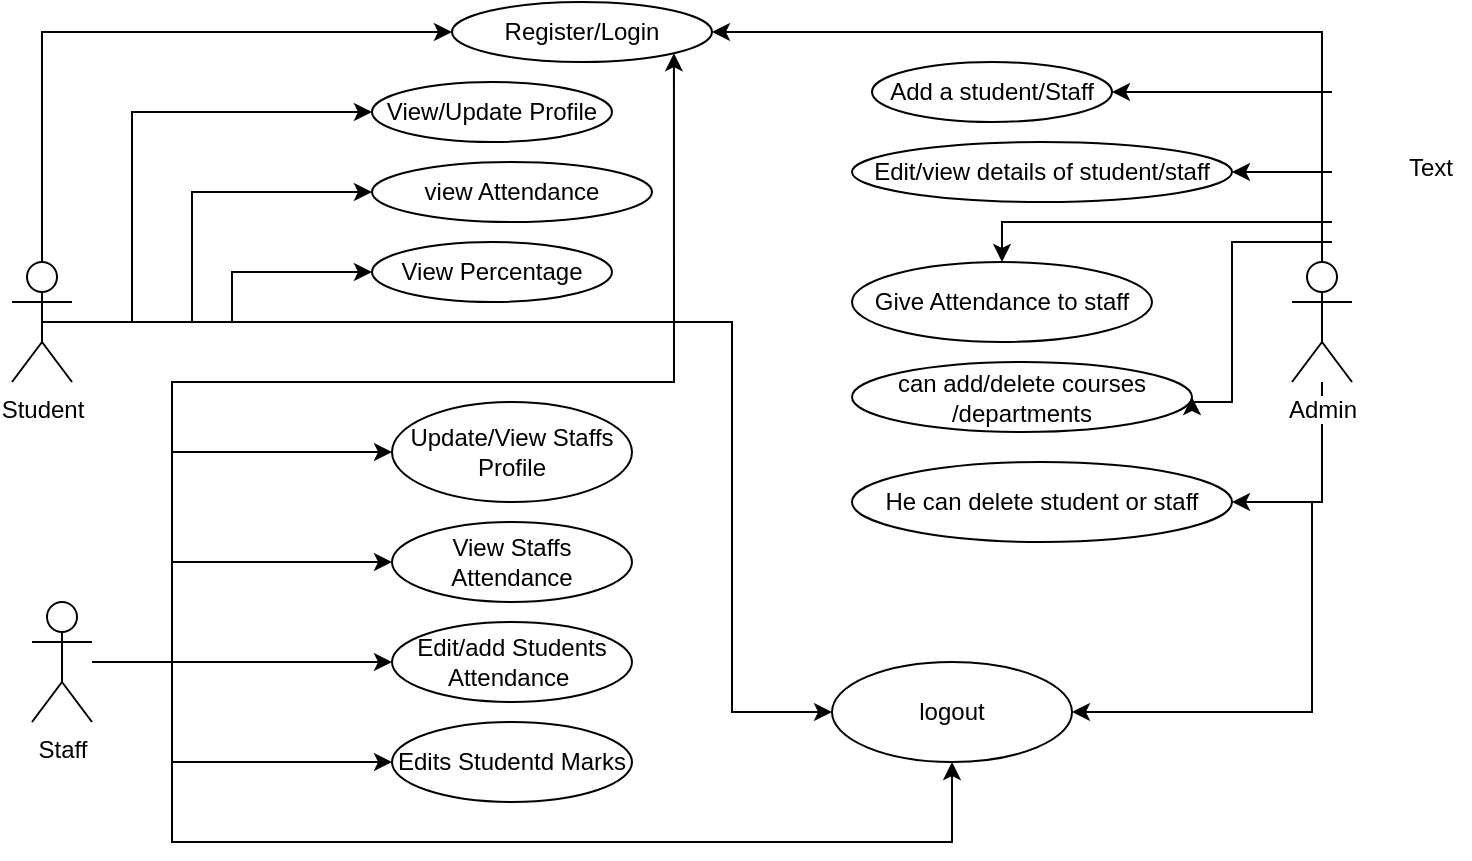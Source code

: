 <mxfile version="12.4.3" type="device" pages="1"><diagram id="9BtIjHaG5uUALnLWB9Pn" name="Page-1"><mxGraphModel dx="782" dy="437" grid="1" gridSize="10" guides="1" tooltips="1" connect="1" arrows="1" fold="1" page="1" pageScale="1" pageWidth="850" pageHeight="1100" math="0" shadow="0"><root><mxCell id="0"/><mxCell id="1" parent="0"/><mxCell id="GV9RHavpBoAnq7aSUCu--7" value="" style="edgeStyle=orthogonalEdgeStyle;rounded=0;orthogonalLoop=1;jettySize=auto;html=1;entryX=0;entryY=0.5;entryDx=0;entryDy=0;" edge="1" parent="1" source="GV9RHavpBoAnq7aSUCu--1" target="GV9RHavpBoAnq7aSUCu--3"><mxGeometry relative="1" as="geometry"><mxPoint x="105" y="90" as="targetPoint"/><Array as="points"><mxPoint x="105" y="55"/></Array></mxGeometry></mxCell><mxCell id="GV9RHavpBoAnq7aSUCu--1" value="Student" style="shape=umlActor;verticalLabelPosition=bottom;labelBackgroundColor=#ffffff;verticalAlign=top;html=1;outlineConnect=0;" vertex="1" parent="1"><mxGeometry x="90" y="170" width="30" height="60" as="geometry"/></mxCell><mxCell id="GV9RHavpBoAnq7aSUCu--3" value="Register/Login" style="ellipse;whiteSpace=wrap;html=1;" vertex="1" parent="1"><mxGeometry x="310" y="40" width="130" height="30" as="geometry"/></mxCell><mxCell id="GV9RHavpBoAnq7aSUCu--8" value="View/Update Profile" style="ellipse;whiteSpace=wrap;html=1;" vertex="1" parent="1"><mxGeometry x="270" y="80" width="120" height="30" as="geometry"/></mxCell><mxCell id="GV9RHavpBoAnq7aSUCu--14" value="" style="edgeStyle=orthogonalEdgeStyle;rounded=0;orthogonalLoop=1;jettySize=auto;html=1;exitX=0.5;exitY=0.5;exitDx=0;exitDy=0;exitPerimeter=0;" edge="1" parent="1" source="GV9RHavpBoAnq7aSUCu--1"><mxGeometry relative="1" as="geometry"><mxPoint x="130" y="200" as="sourcePoint"/><mxPoint x="270" y="95" as="targetPoint"/><Array as="points"><mxPoint x="150" y="200"/><mxPoint x="150" y="95"/></Array></mxGeometry></mxCell><mxCell id="GV9RHavpBoAnq7aSUCu--16" value="view Attendance" style="ellipse;whiteSpace=wrap;html=1;" vertex="1" parent="1"><mxGeometry x="270" y="120" width="140" height="30" as="geometry"/></mxCell><mxCell id="GV9RHavpBoAnq7aSUCu--17" value="&lt;span style=&quot;color: rgba(0 , 0 , 0 , 0) ; font-family: monospace ; font-size: 0px&quot;&gt;%3CmxGraphModel%3E%3Croot%3E%3CmxCell%20id%3D%220%22%2F%3E%3CmxCell%20id%3D%221%22%20parent%3D%220%22%2F%3E%3CmxCell%20id%3D%222%22%20value%3D%22%22%20style%3D%22edgeStyle%3DorthogonalEdgeStyle%3Brounded%3D0%3BorthogonalLoop%3D1%3BjettySize%3Dauto%3Bhtml%3D1%3BexitX%3D0.5%3BexitY%3D0.5%3BexitDx%3D0%3BexitDy%3D0%3BexitPerimeter%3D0%3B%22%20edge%3D%221%22%20parent%3D%221%22%3E%3CmxGeometry%20relative%3D%221%22%20as%3D%22geometry%22%3E%3CmxPoint%20x%3D%22105%22%20y%3D%22200%22%20as%3D%22sourcePoint%22%2F%3E%3CmxPoint%20x%3D%22270%22%20y%3D%2295%22%20as%3D%22targetPoint%22%2F%3E%3CArray%20as%3D%22points%22%3E%3CmxPoint%20x%3D%22150%22%20y%3D%22200%22%2F%3E%3CmxPoint%20x%3D%22150%22%20y%3D%2295%22%2F%3E%3C%2FArray%3E%3C%2FmxGeometry%3E%3C%2FmxCell%3E%3C%2Froot%3E%3C%2FmxGraphModel%3E&lt;/span&gt;" style="text;html=1;align=center;verticalAlign=middle;resizable=0;points=[];;autosize=1;" vertex="1" parent="1"><mxGeometry x="536" y="230" width="20" height="20" as="geometry"/></mxCell><mxCell id="GV9RHavpBoAnq7aSUCu--18" value="" style="edgeStyle=orthogonalEdgeStyle;rounded=0;orthogonalLoop=1;jettySize=auto;html=1;entryX=0;entryY=0.5;entryDx=0;entryDy=0;" edge="1" parent="1" target="GV9RHavpBoAnq7aSUCu--16"><mxGeometry relative="1" as="geometry"><mxPoint x="140" y="200" as="sourcePoint"/><mxPoint x="260" y="140" as="targetPoint"/><Array as="points"><mxPoint x="180" y="200"/><mxPoint x="180" y="135"/></Array></mxGeometry></mxCell><mxCell id="GV9RHavpBoAnq7aSUCu--19" value="View Percentage" style="ellipse;whiteSpace=wrap;html=1;" vertex="1" parent="1"><mxGeometry x="270" y="160" width="120" height="30" as="geometry"/></mxCell><mxCell id="GV9RHavpBoAnq7aSUCu--20" value="" style="edgeStyle=orthogonalEdgeStyle;rounded=0;orthogonalLoop=1;jettySize=auto;html=1;entryX=0;entryY=0.5;entryDx=0;entryDy=0;" edge="1" parent="1" target="GV9RHavpBoAnq7aSUCu--19"><mxGeometry relative="1" as="geometry"><mxPoint x="180" y="200" as="sourcePoint"/><mxPoint x="230" y="230" as="targetPoint"/><Array as="points"><mxPoint x="200" y="200"/><mxPoint x="200" y="175"/></Array></mxGeometry></mxCell><mxCell id="GV9RHavpBoAnq7aSUCu--23" value="" style="edgeStyle=orthogonalEdgeStyle;rounded=0;orthogonalLoop=1;jettySize=auto;html=1;entryX=1;entryY=1;entryDx=0;entryDy=0;" edge="1" parent="1" source="GV9RHavpBoAnq7aSUCu--21" target="GV9RHavpBoAnq7aSUCu--3"><mxGeometry relative="1" as="geometry"><mxPoint x="170" y="60" as="targetPoint"/><Array as="points"><mxPoint x="170" y="370"/><mxPoint x="170" y="230"/><mxPoint x="421" y="230"/></Array></mxGeometry></mxCell><mxCell id="GV9RHavpBoAnq7aSUCu--21" value="Staff" style="shape=umlActor;verticalLabelPosition=bottom;labelBackgroundColor=#ffffff;verticalAlign=top;html=1;outlineConnect=0;" vertex="1" parent="1"><mxGeometry x="100" y="340" width="30" height="60" as="geometry"/></mxCell><mxCell id="GV9RHavpBoAnq7aSUCu--25" value="Update/View Staffs Profile" style="ellipse;whiteSpace=wrap;html=1;" vertex="1" parent="1"><mxGeometry x="280" y="240" width="120" height="50" as="geometry"/></mxCell><mxCell id="GV9RHavpBoAnq7aSUCu--26" value="View Staffs Attendance" style="ellipse;whiteSpace=wrap;html=1;" vertex="1" parent="1"><mxGeometry x="280" y="300" width="120" height="40" as="geometry"/></mxCell><mxCell id="GV9RHavpBoAnq7aSUCu--27" value="Edit/add Students Attendance&amp;nbsp;" style="ellipse;whiteSpace=wrap;html=1;" vertex="1" parent="1"><mxGeometry x="280" y="350" width="120" height="40" as="geometry"/></mxCell><mxCell id="GV9RHavpBoAnq7aSUCu--29" value="Edits Studentd Marks" style="ellipse;whiteSpace=wrap;html=1;" vertex="1" parent="1"><mxGeometry x="280" y="400" width="120" height="40" as="geometry"/></mxCell><mxCell id="GV9RHavpBoAnq7aSUCu--31" value="" style="edgeStyle=orthogonalEdgeStyle;rounded=0;orthogonalLoop=1;jettySize=auto;html=1;entryX=0;entryY=0.5;entryDx=0;entryDy=0;" edge="1" parent="1" target="GV9RHavpBoAnq7aSUCu--25"><mxGeometry relative="1" as="geometry"><mxPoint x="170" y="265" as="sourcePoint"/><mxPoint x="280" y="185" as="targetPoint"/><Array as="points"><mxPoint x="200" y="265"/><mxPoint x="200" y="265"/></Array></mxGeometry></mxCell><mxCell id="GV9RHavpBoAnq7aSUCu--32" value="" style="edgeStyle=orthogonalEdgeStyle;rounded=0;orthogonalLoop=1;jettySize=auto;html=1;entryX=0;entryY=0.5;entryDx=0;entryDy=0;" edge="1" parent="1" target="GV9RHavpBoAnq7aSUCu--26"><mxGeometry relative="1" as="geometry"><mxPoint x="170" y="320" as="sourcePoint"/><mxPoint x="250" y="280" as="targetPoint"/><Array as="points"><mxPoint x="180" y="320"/></Array></mxGeometry></mxCell><mxCell id="GV9RHavpBoAnq7aSUCu--33" value="" style="edgeStyle=orthogonalEdgeStyle;rounded=0;orthogonalLoop=1;jettySize=auto;html=1;entryX=0;entryY=0.5;entryDx=0;entryDy=0;" edge="1" parent="1" target="GV9RHavpBoAnq7aSUCu--27"><mxGeometry relative="1" as="geometry"><mxPoint x="170" y="370" as="sourcePoint"/><mxPoint x="290" y="330" as="targetPoint"/><Array as="points"><mxPoint x="180" y="370"/></Array></mxGeometry></mxCell><mxCell id="GV9RHavpBoAnq7aSUCu--34" value="" style="edgeStyle=orthogonalEdgeStyle;rounded=0;orthogonalLoop=1;jettySize=auto;html=1;entryX=0;entryY=0.5;entryDx=0;entryDy=0;" edge="1" parent="1" target="GV9RHavpBoAnq7aSUCu--29"><mxGeometry relative="1" as="geometry"><mxPoint x="170" y="370" as="sourcePoint"/><mxPoint x="290" y="380" as="targetPoint"/><Array as="points"><mxPoint x="170" y="420"/></Array></mxGeometry></mxCell><mxCell id="GV9RHavpBoAnq7aSUCu--37" value="" style="edgeStyle=orthogonalEdgeStyle;rounded=0;orthogonalLoop=1;jettySize=auto;html=1;entryX=1;entryY=0.5;entryDx=0;entryDy=0;" edge="1" parent="1" source="GV9RHavpBoAnq7aSUCu--35" target="GV9RHavpBoAnq7aSUCu--3"><mxGeometry relative="1" as="geometry"><mxPoint x="650" y="200" as="targetPoint"/><Array as="points"><mxPoint x="745" y="55"/></Array></mxGeometry></mxCell><mxCell id="GV9RHavpBoAnq7aSUCu--49" value="" style="edgeStyle=orthogonalEdgeStyle;rounded=0;orthogonalLoop=1;jettySize=auto;html=1;entryX=1;entryY=0.5;entryDx=0;entryDy=0;" edge="1" parent="1" source="GV9RHavpBoAnq7aSUCu--35" target="GV9RHavpBoAnq7aSUCu--47"><mxGeometry relative="1" as="geometry"><mxPoint x="745" y="300" as="targetPoint"/><Array as="points"><mxPoint x="745" y="290"/></Array></mxGeometry></mxCell><mxCell id="GV9RHavpBoAnq7aSUCu--35" value="Admin" style="shape=umlActor;verticalLabelPosition=bottom;labelBackgroundColor=#ffffff;verticalAlign=top;html=1;outlineConnect=0;" vertex="1" parent="1"><mxGeometry x="730" y="170" width="30" height="60" as="geometry"/></mxCell><mxCell id="GV9RHavpBoAnq7aSUCu--38" value="Add a student/Staff" style="ellipse;whiteSpace=wrap;html=1;" vertex="1" parent="1"><mxGeometry x="520" y="70" width="120" height="30" as="geometry"/></mxCell><mxCell id="GV9RHavpBoAnq7aSUCu--39" value="Edit/view details of student/staff" style="ellipse;whiteSpace=wrap;html=1;" vertex="1" parent="1"><mxGeometry x="510" y="110" width="190" height="30" as="geometry"/></mxCell><mxCell id="GV9RHavpBoAnq7aSUCu--40" value="" style="edgeStyle=orthogonalEdgeStyle;rounded=0;orthogonalLoop=1;jettySize=auto;html=1;entryX=1;entryY=0.5;entryDx=0;entryDy=0;" edge="1" parent="1" target="GV9RHavpBoAnq7aSUCu--39"><mxGeometry relative="1" as="geometry"><mxPoint x="750" y="125" as="sourcePoint"/><mxPoint x="290" y="275" as="targetPoint"/><Array as="points"><mxPoint x="720" y="125"/><mxPoint x="720" y="125"/></Array></mxGeometry></mxCell><mxCell id="GV9RHavpBoAnq7aSUCu--41" value="" style="edgeStyle=orthogonalEdgeStyle;rounded=0;orthogonalLoop=1;jettySize=auto;html=1;entryX=1;entryY=0.5;entryDx=0;entryDy=0;" edge="1" parent="1" target="GV9RHavpBoAnq7aSUCu--38"><mxGeometry relative="1" as="geometry"><mxPoint x="750" y="85" as="sourcePoint"/><mxPoint x="710" y="135" as="targetPoint"/><Array as="points"><mxPoint x="740" y="85"/></Array></mxGeometry></mxCell><mxCell id="GV9RHavpBoAnq7aSUCu--42" value="Text" style="text;html=1;align=center;verticalAlign=middle;resizable=0;points=[];;autosize=1;" vertex="1" parent="1"><mxGeometry x="779" y="113" width="40" height="20" as="geometry"/></mxCell><mxCell id="GV9RHavpBoAnq7aSUCu--43" value="Give Attendance to staff" style="ellipse;whiteSpace=wrap;html=1;" vertex="1" parent="1"><mxGeometry x="510" y="170" width="150" height="40" as="geometry"/></mxCell><mxCell id="GV9RHavpBoAnq7aSUCu--44" value="" style="edgeStyle=orthogonalEdgeStyle;rounded=0;orthogonalLoop=1;jettySize=auto;html=1;entryX=0.5;entryY=0;entryDx=0;entryDy=0;" edge="1" parent="1" target="GV9RHavpBoAnq7aSUCu--43"><mxGeometry relative="1" as="geometry"><mxPoint x="750" y="150" as="sourcePoint"/><mxPoint x="710" y="135" as="targetPoint"/><Array as="points"><mxPoint x="585" y="150"/></Array></mxGeometry></mxCell><mxCell id="GV9RHavpBoAnq7aSUCu--45" value="can add/delete courses /departments" style="ellipse;whiteSpace=wrap;html=1;" vertex="1" parent="1"><mxGeometry x="510" y="220" width="170" height="35" as="geometry"/></mxCell><mxCell id="GV9RHavpBoAnq7aSUCu--46" value="" style="edgeStyle=orthogonalEdgeStyle;rounded=0;orthogonalLoop=1;jettySize=auto;html=1;entryX=1;entryY=0.5;entryDx=0;entryDy=0;" edge="1" parent="1" target="GV9RHavpBoAnq7aSUCu--45"><mxGeometry relative="1" as="geometry"><mxPoint x="750" y="160" as="sourcePoint"/><mxPoint x="700" y="240" as="targetPoint"/><Array as="points"><mxPoint x="700" y="160"/><mxPoint x="700" y="240"/></Array></mxGeometry></mxCell><mxCell id="GV9RHavpBoAnq7aSUCu--47" value="He can delete student or staff" style="ellipse;whiteSpace=wrap;html=1;" vertex="1" parent="1"><mxGeometry x="510" y="270" width="190" height="40" as="geometry"/></mxCell><mxCell id="GV9RHavpBoAnq7aSUCu--50" value="logout" style="ellipse;whiteSpace=wrap;html=1;" vertex="1" parent="1"><mxGeometry x="500" y="370" width="120" height="50" as="geometry"/></mxCell><mxCell id="GV9RHavpBoAnq7aSUCu--51" value="" style="edgeStyle=orthogonalEdgeStyle;rounded=0;orthogonalLoop=1;jettySize=auto;html=1;entryX=1;entryY=0.5;entryDx=0;entryDy=0;" edge="1" parent="1" target="GV9RHavpBoAnq7aSUCu--50"><mxGeometry relative="1" as="geometry"><mxPoint x="740" y="290" as="sourcePoint"/><mxPoint x="710" y="300" as="targetPoint"/><Array as="points"><mxPoint x="740" y="395"/></Array></mxGeometry></mxCell><mxCell id="GV9RHavpBoAnq7aSUCu--52" value="" style="edgeStyle=orthogonalEdgeStyle;rounded=0;orthogonalLoop=1;jettySize=auto;html=1;entryX=0;entryY=0.5;entryDx=0;entryDy=0;" edge="1" parent="1" target="GV9RHavpBoAnq7aSUCu--50"><mxGeometry relative="1" as="geometry"><mxPoint x="200" y="200" as="sourcePoint"/><mxPoint x="450" y="200" as="targetPoint"/><Array as="points"><mxPoint x="450" y="200"/><mxPoint x="450" y="395"/></Array></mxGeometry></mxCell><mxCell id="GV9RHavpBoAnq7aSUCu--53" value="" style="edgeStyle=orthogonalEdgeStyle;rounded=0;orthogonalLoop=1;jettySize=auto;html=1;entryX=0.5;entryY=1;entryDx=0;entryDy=0;" edge="1" parent="1" target="GV9RHavpBoAnq7aSUCu--50"><mxGeometry relative="1" as="geometry"><mxPoint x="170" y="420" as="sourcePoint"/><mxPoint x="585" y="500" as="targetPoint"/><Array as="points"><mxPoint x="170" y="460"/><mxPoint x="560" y="460"/></Array></mxGeometry></mxCell></root></mxGraphModel></diagram></mxfile>